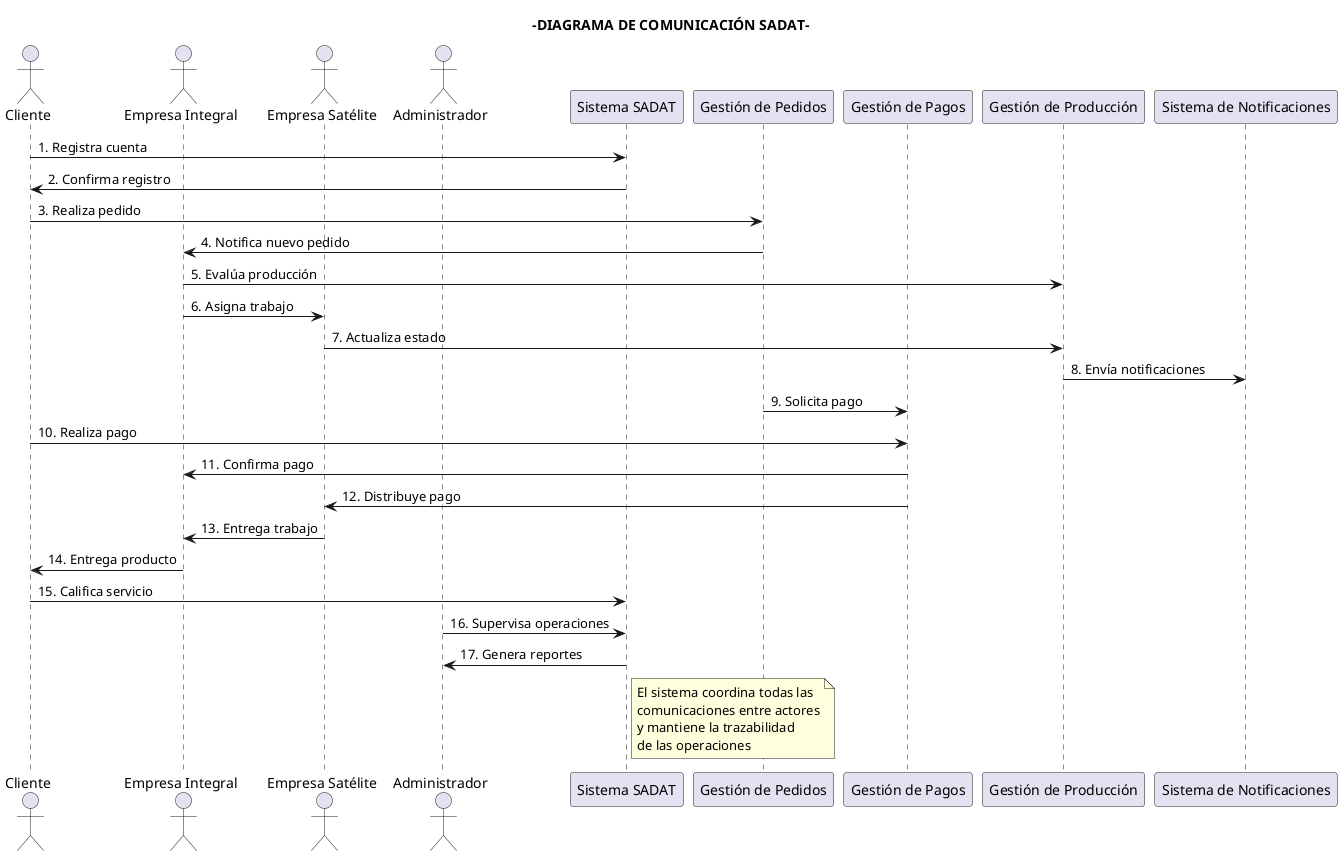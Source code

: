 @startuml
title -DIAGRAMA DE COMUNICACIÓN SADAT-

actor Cliente as CL
actor "Empresa Integral" as EI
actor "Empresa Satélite" as ES
actor Administrador as AD

participant "Sistema SADAT" as SADAT
participant "Gestión de Pedidos" as GP
participant "Gestión de Pagos" as GPAY
participant "Gestión de Producción" as GPROD
participant "Sistema de Notificaciones" as SN

CL -> SADAT : 1. Registra cuenta
SADAT -> CL : 2. Confirma registro

CL -> GP : 3. Realiza pedido
GP -> EI : 4. Notifica nuevo pedido
EI -> GPROD : 5. Evalúa producción

EI -> ES : 6. Asigna trabajo
ES -> GPROD : 7. Actualiza estado
GPROD -> SN : 8. Envía notificaciones

GP -> GPAY : 9. Solicita pago
CL -> GPAY : 10. Realiza pago
GPAY -> EI : 11. Confirma pago
GPAY -> ES : 12. Distribuye pago

ES -> EI : 13. Entrega trabajo
EI -> CL : 14. Entrega producto
CL -> SADAT : 15. Califica servicio

AD -> SADAT : 16. Supervisa operaciones
SADAT -> AD : 17. Genera reportes

note right of SADAT
  El sistema coordina todas las
  comunicaciones entre actores
  y mantiene la trazabilidad
  de las operaciones
end note

@enduml